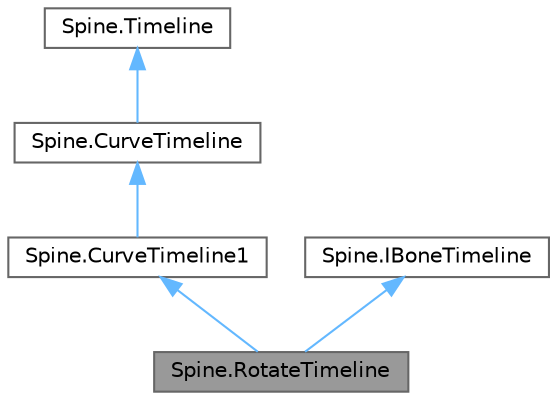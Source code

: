 digraph "Spine.RotateTimeline"
{
 // LATEX_PDF_SIZE
  bgcolor="transparent";
  edge [fontname=Helvetica,fontsize=10,labelfontname=Helvetica,labelfontsize=10];
  node [fontname=Helvetica,fontsize=10,shape=box,height=0.2,width=0.4];
  Node1 [id="Node000001",label="Spine.RotateTimeline",height=0.2,width=0.4,color="gray40", fillcolor="grey60", style="filled", fontcolor="black",tooltip="Changes a bone's local Bone.Rotation."];
  Node2 -> Node1 [id="edge5_Node000001_Node000002",dir="back",color="steelblue1",style="solid",tooltip=" "];
  Node2 [id="Node000002",label="Spine.CurveTimeline1",height=0.2,width=0.4,color="gray40", fillcolor="white", style="filled",URL="$class_spine_1_1_curve_timeline1.html",tooltip="The base class for a CurveTimeline that sets one property."];
  Node3 -> Node2 [id="edge6_Node000002_Node000003",dir="back",color="steelblue1",style="solid",tooltip=" "];
  Node3 [id="Node000003",label="Spine.CurveTimeline",height=0.2,width=0.4,color="gray40", fillcolor="white", style="filled",URL="$class_spine_1_1_curve_timeline.html",tooltip="The base class for timelines that interpolate between frame values using stepped, linear,..."];
  Node4 -> Node3 [id="edge7_Node000003_Node000004",dir="back",color="steelblue1",style="solid",tooltip=" "];
  Node4 [id="Node000004",label="Spine.Timeline",height=0.2,width=0.4,color="gray40", fillcolor="white", style="filled",URL="$class_spine_1_1_timeline.html",tooltip="The base class for all timelines."];
  Node5 -> Node1 [id="edge8_Node000001_Node000005",dir="back",color="steelblue1",style="solid",tooltip=" "];
  Node5 [id="Node000005",label="Spine.IBoneTimeline",height=0.2,width=0.4,color="gray40", fillcolor="white", style="filled",URL="$interface_spine_1_1_i_bone_timeline.html",tooltip="An interface for timelines which change the property of a bone."];
}
